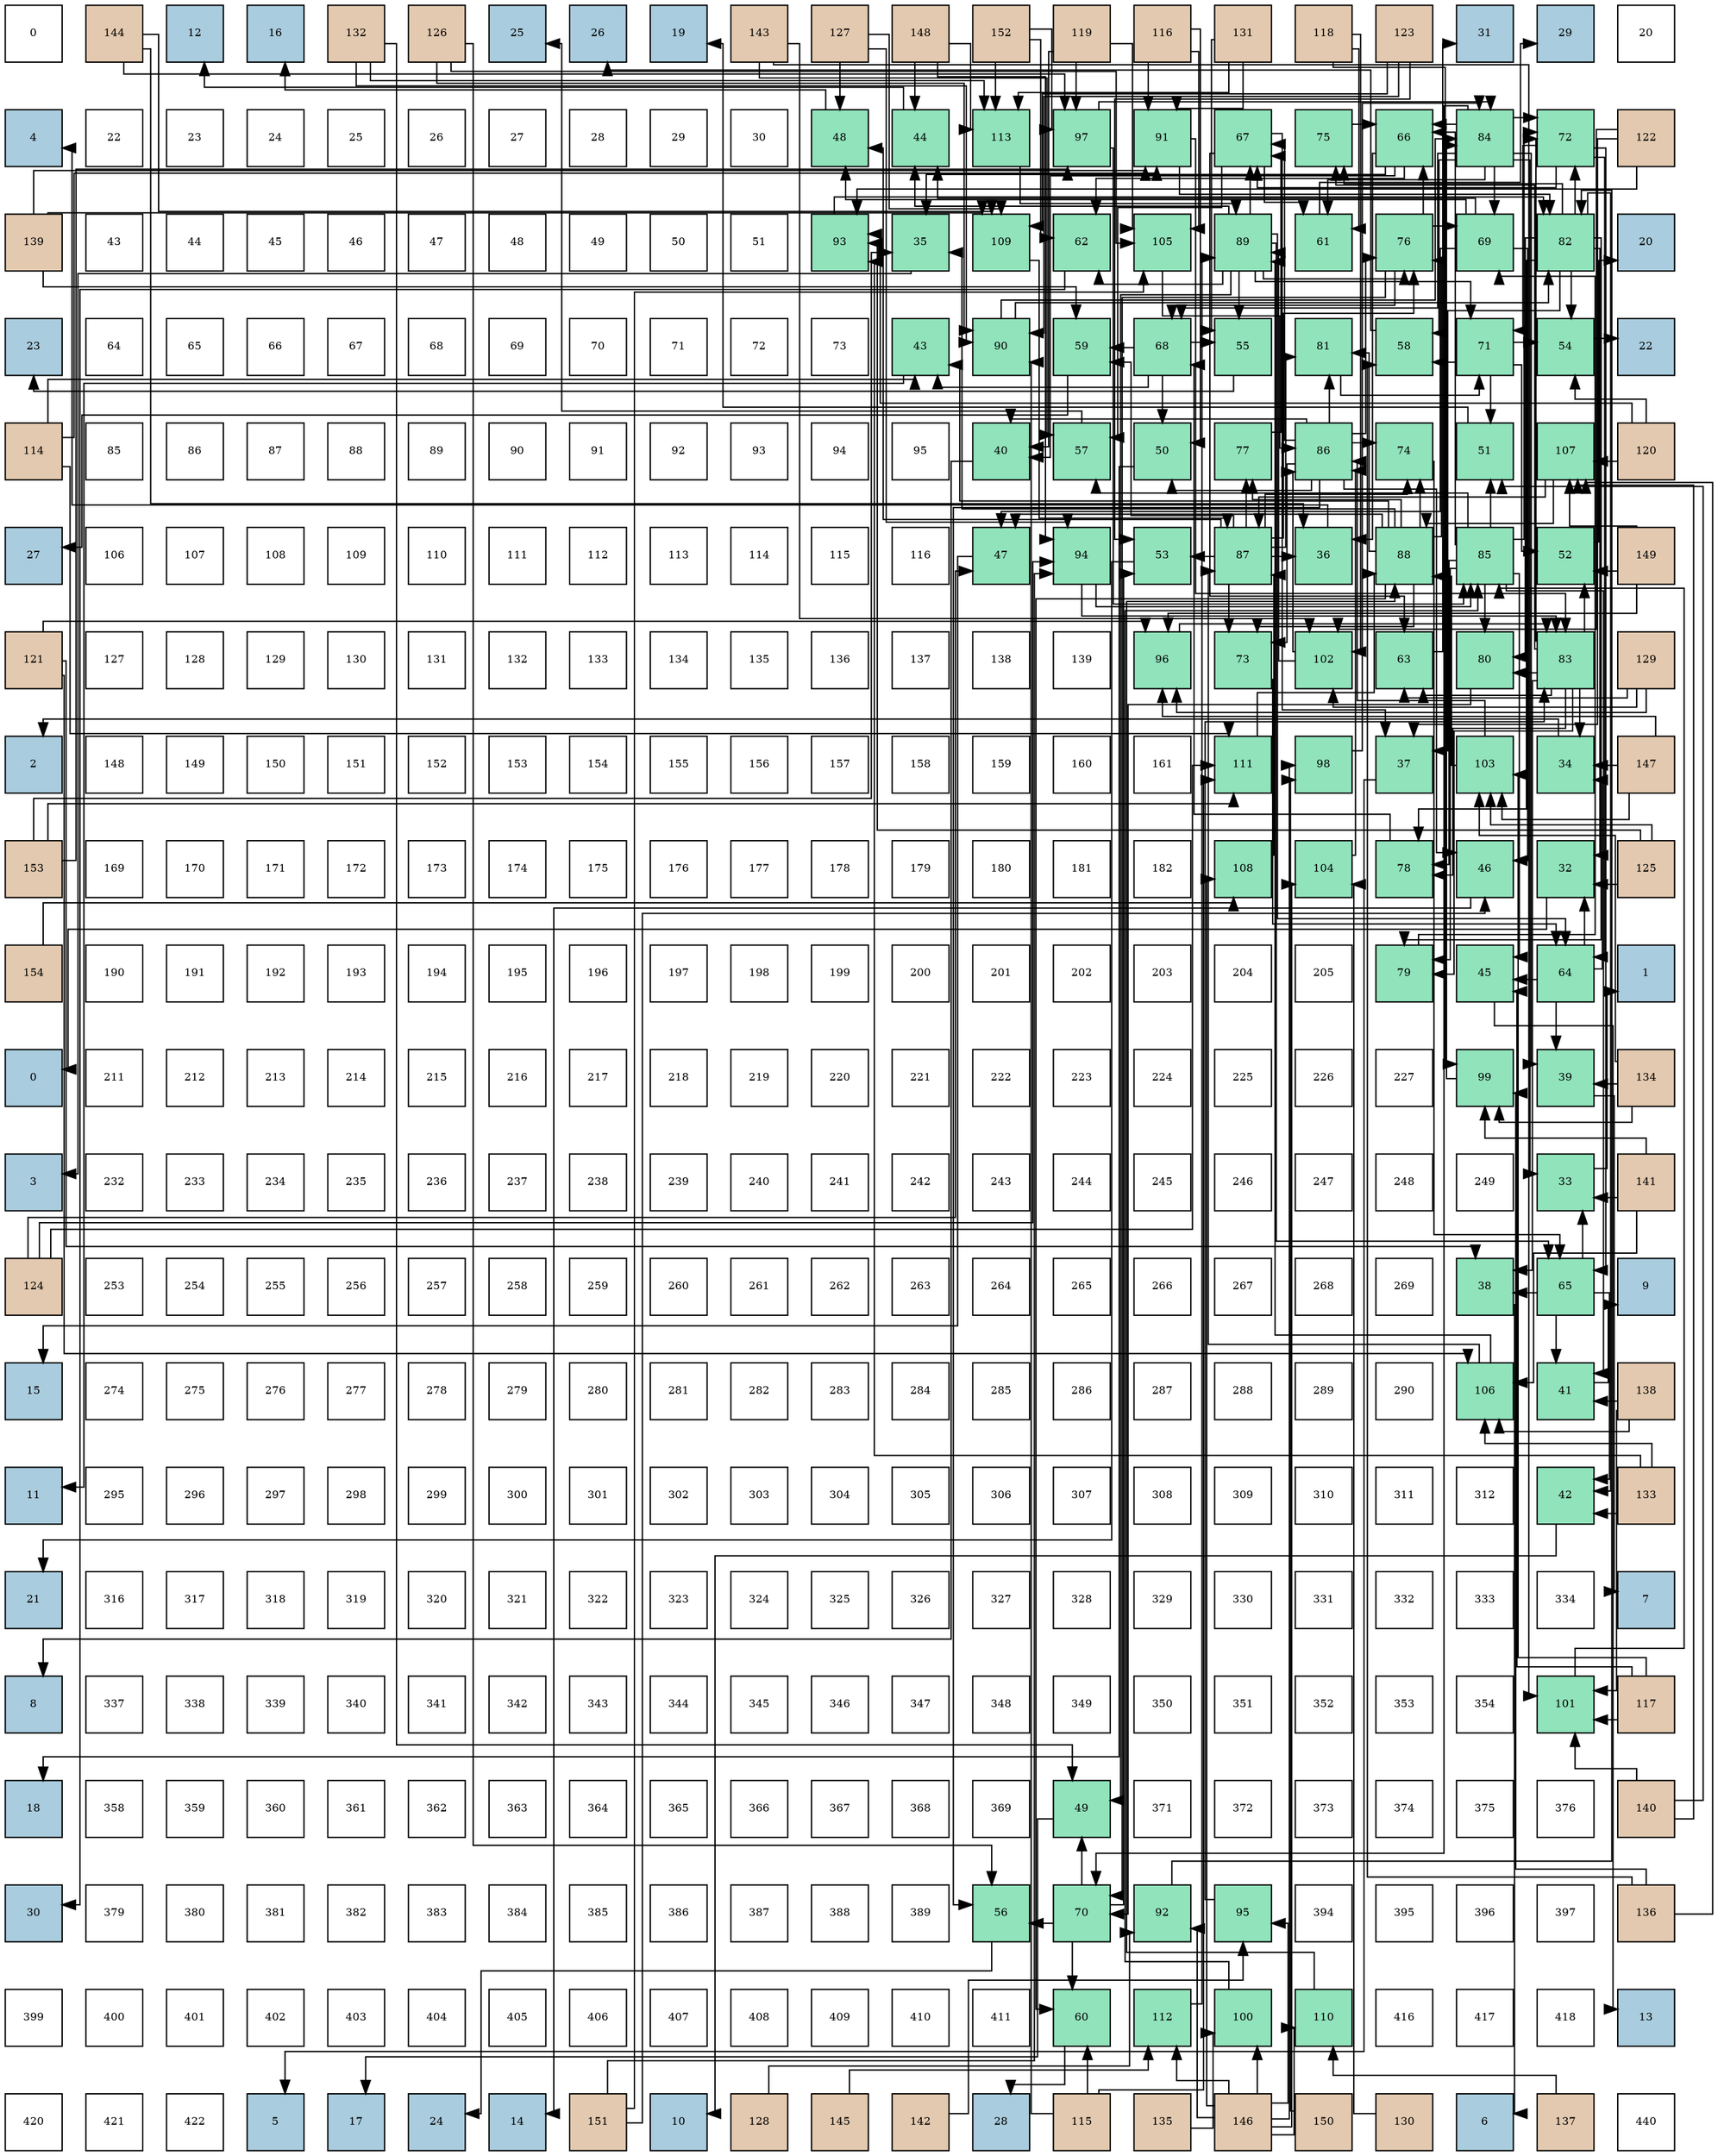digraph layout{
 rankdir=TB;
 splines=ortho;
 node [style=filled shape=square fixedsize=true width=0.6];
0[label="0", fontsize=8, fillcolor="#ffffff"];
1[label="144", fontsize=8, fillcolor="#e3c9af"];
2[label="12", fontsize=8, fillcolor="#a9ccde"];
3[label="16", fontsize=8, fillcolor="#a9ccde"];
4[label="132", fontsize=8, fillcolor="#e3c9af"];
5[label="126", fontsize=8, fillcolor="#e3c9af"];
6[label="25", fontsize=8, fillcolor="#a9ccde"];
7[label="26", fontsize=8, fillcolor="#a9ccde"];
8[label="19", fontsize=8, fillcolor="#a9ccde"];
9[label="143", fontsize=8, fillcolor="#e3c9af"];
10[label="127", fontsize=8, fillcolor="#e3c9af"];
11[label="148", fontsize=8, fillcolor="#e3c9af"];
12[label="152", fontsize=8, fillcolor="#e3c9af"];
13[label="119", fontsize=8, fillcolor="#e3c9af"];
14[label="116", fontsize=8, fillcolor="#e3c9af"];
15[label="131", fontsize=8, fillcolor="#e3c9af"];
16[label="118", fontsize=8, fillcolor="#e3c9af"];
17[label="123", fontsize=8, fillcolor="#e3c9af"];
18[label="31", fontsize=8, fillcolor="#a9ccde"];
19[label="29", fontsize=8, fillcolor="#a9ccde"];
20[label="20", fontsize=8, fillcolor="#ffffff"];
21[label="4", fontsize=8, fillcolor="#a9ccde"];
22[label="22", fontsize=8, fillcolor="#ffffff"];
23[label="23", fontsize=8, fillcolor="#ffffff"];
24[label="24", fontsize=8, fillcolor="#ffffff"];
25[label="25", fontsize=8, fillcolor="#ffffff"];
26[label="26", fontsize=8, fillcolor="#ffffff"];
27[label="27", fontsize=8, fillcolor="#ffffff"];
28[label="28", fontsize=8, fillcolor="#ffffff"];
29[label="29", fontsize=8, fillcolor="#ffffff"];
30[label="30", fontsize=8, fillcolor="#ffffff"];
31[label="48", fontsize=8, fillcolor="#91e3bb"];
32[label="44", fontsize=8, fillcolor="#91e3bb"];
33[label="113", fontsize=8, fillcolor="#91e3bb"];
34[label="97", fontsize=8, fillcolor="#91e3bb"];
35[label="91", fontsize=8, fillcolor="#91e3bb"];
36[label="67", fontsize=8, fillcolor="#91e3bb"];
37[label="75", fontsize=8, fillcolor="#91e3bb"];
38[label="66", fontsize=8, fillcolor="#91e3bb"];
39[label="84", fontsize=8, fillcolor="#91e3bb"];
40[label="72", fontsize=8, fillcolor="#91e3bb"];
41[label="122", fontsize=8, fillcolor="#e3c9af"];
42[label="139", fontsize=8, fillcolor="#e3c9af"];
43[label="43", fontsize=8, fillcolor="#ffffff"];
44[label="44", fontsize=8, fillcolor="#ffffff"];
45[label="45", fontsize=8, fillcolor="#ffffff"];
46[label="46", fontsize=8, fillcolor="#ffffff"];
47[label="47", fontsize=8, fillcolor="#ffffff"];
48[label="48", fontsize=8, fillcolor="#ffffff"];
49[label="49", fontsize=8, fillcolor="#ffffff"];
50[label="50", fontsize=8, fillcolor="#ffffff"];
51[label="51", fontsize=8, fillcolor="#ffffff"];
52[label="93", fontsize=8, fillcolor="#91e3bb"];
53[label="35", fontsize=8, fillcolor="#91e3bb"];
54[label="109", fontsize=8, fillcolor="#91e3bb"];
55[label="62", fontsize=8, fillcolor="#91e3bb"];
56[label="105", fontsize=8, fillcolor="#91e3bb"];
57[label="89", fontsize=8, fillcolor="#91e3bb"];
58[label="61", fontsize=8, fillcolor="#91e3bb"];
59[label="76", fontsize=8, fillcolor="#91e3bb"];
60[label="69", fontsize=8, fillcolor="#91e3bb"];
61[label="82", fontsize=8, fillcolor="#91e3bb"];
62[label="20", fontsize=8, fillcolor="#a9ccde"];
63[label="23", fontsize=8, fillcolor="#a9ccde"];
64[label="64", fontsize=8, fillcolor="#ffffff"];
65[label="65", fontsize=8, fillcolor="#ffffff"];
66[label="66", fontsize=8, fillcolor="#ffffff"];
67[label="67", fontsize=8, fillcolor="#ffffff"];
68[label="68", fontsize=8, fillcolor="#ffffff"];
69[label="69", fontsize=8, fillcolor="#ffffff"];
70[label="70", fontsize=8, fillcolor="#ffffff"];
71[label="71", fontsize=8, fillcolor="#ffffff"];
72[label="72", fontsize=8, fillcolor="#ffffff"];
73[label="73", fontsize=8, fillcolor="#ffffff"];
74[label="43", fontsize=8, fillcolor="#91e3bb"];
75[label="90", fontsize=8, fillcolor="#91e3bb"];
76[label="59", fontsize=8, fillcolor="#91e3bb"];
77[label="68", fontsize=8, fillcolor="#91e3bb"];
78[label="55", fontsize=8, fillcolor="#91e3bb"];
79[label="81", fontsize=8, fillcolor="#91e3bb"];
80[label="58", fontsize=8, fillcolor="#91e3bb"];
81[label="71", fontsize=8, fillcolor="#91e3bb"];
82[label="54", fontsize=8, fillcolor="#91e3bb"];
83[label="22", fontsize=8, fillcolor="#a9ccde"];
84[label="114", fontsize=8, fillcolor="#e3c9af"];
85[label="85", fontsize=8, fillcolor="#ffffff"];
86[label="86", fontsize=8, fillcolor="#ffffff"];
87[label="87", fontsize=8, fillcolor="#ffffff"];
88[label="88", fontsize=8, fillcolor="#ffffff"];
89[label="89", fontsize=8, fillcolor="#ffffff"];
90[label="90", fontsize=8, fillcolor="#ffffff"];
91[label="91", fontsize=8, fillcolor="#ffffff"];
92[label="92", fontsize=8, fillcolor="#ffffff"];
93[label="93", fontsize=8, fillcolor="#ffffff"];
94[label="94", fontsize=8, fillcolor="#ffffff"];
95[label="95", fontsize=8, fillcolor="#ffffff"];
96[label="40", fontsize=8, fillcolor="#91e3bb"];
97[label="57", fontsize=8, fillcolor="#91e3bb"];
98[label="50", fontsize=8, fillcolor="#91e3bb"];
99[label="77", fontsize=8, fillcolor="#91e3bb"];
100[label="86", fontsize=8, fillcolor="#91e3bb"];
101[label="74", fontsize=8, fillcolor="#91e3bb"];
102[label="51", fontsize=8, fillcolor="#91e3bb"];
103[label="107", fontsize=8, fillcolor="#91e3bb"];
104[label="120", fontsize=8, fillcolor="#e3c9af"];
105[label="27", fontsize=8, fillcolor="#a9ccde"];
106[label="106", fontsize=8, fillcolor="#ffffff"];
107[label="107", fontsize=8, fillcolor="#ffffff"];
108[label="108", fontsize=8, fillcolor="#ffffff"];
109[label="109", fontsize=8, fillcolor="#ffffff"];
110[label="110", fontsize=8, fillcolor="#ffffff"];
111[label="111", fontsize=8, fillcolor="#ffffff"];
112[label="112", fontsize=8, fillcolor="#ffffff"];
113[label="113", fontsize=8, fillcolor="#ffffff"];
114[label="114", fontsize=8, fillcolor="#ffffff"];
115[label="115", fontsize=8, fillcolor="#ffffff"];
116[label="116", fontsize=8, fillcolor="#ffffff"];
117[label="47", fontsize=8, fillcolor="#91e3bb"];
118[label="94", fontsize=8, fillcolor="#91e3bb"];
119[label="53", fontsize=8, fillcolor="#91e3bb"];
120[label="87", fontsize=8, fillcolor="#91e3bb"];
121[label="36", fontsize=8, fillcolor="#91e3bb"];
122[label="88", fontsize=8, fillcolor="#91e3bb"];
123[label="85", fontsize=8, fillcolor="#91e3bb"];
124[label="52", fontsize=8, fillcolor="#91e3bb"];
125[label="149", fontsize=8, fillcolor="#e3c9af"];
126[label="121", fontsize=8, fillcolor="#e3c9af"];
127[label="127", fontsize=8, fillcolor="#ffffff"];
128[label="128", fontsize=8, fillcolor="#ffffff"];
129[label="129", fontsize=8, fillcolor="#ffffff"];
130[label="130", fontsize=8, fillcolor="#ffffff"];
131[label="131", fontsize=8, fillcolor="#ffffff"];
132[label="132", fontsize=8, fillcolor="#ffffff"];
133[label="133", fontsize=8, fillcolor="#ffffff"];
134[label="134", fontsize=8, fillcolor="#ffffff"];
135[label="135", fontsize=8, fillcolor="#ffffff"];
136[label="136", fontsize=8, fillcolor="#ffffff"];
137[label="137", fontsize=8, fillcolor="#ffffff"];
138[label="138", fontsize=8, fillcolor="#ffffff"];
139[label="139", fontsize=8, fillcolor="#ffffff"];
140[label="96", fontsize=8, fillcolor="#91e3bb"];
141[label="73", fontsize=8, fillcolor="#91e3bb"];
142[label="102", fontsize=8, fillcolor="#91e3bb"];
143[label="63", fontsize=8, fillcolor="#91e3bb"];
144[label="80", fontsize=8, fillcolor="#91e3bb"];
145[label="83", fontsize=8, fillcolor="#91e3bb"];
146[label="129", fontsize=8, fillcolor="#e3c9af"];
147[label="2", fontsize=8, fillcolor="#a9ccde"];
148[label="148", fontsize=8, fillcolor="#ffffff"];
149[label="149", fontsize=8, fillcolor="#ffffff"];
150[label="150", fontsize=8, fillcolor="#ffffff"];
151[label="151", fontsize=8, fillcolor="#ffffff"];
152[label="152", fontsize=8, fillcolor="#ffffff"];
153[label="153", fontsize=8, fillcolor="#ffffff"];
154[label="154", fontsize=8, fillcolor="#ffffff"];
155[label="155", fontsize=8, fillcolor="#ffffff"];
156[label="156", fontsize=8, fillcolor="#ffffff"];
157[label="157", fontsize=8, fillcolor="#ffffff"];
158[label="158", fontsize=8, fillcolor="#ffffff"];
159[label="159", fontsize=8, fillcolor="#ffffff"];
160[label="160", fontsize=8, fillcolor="#ffffff"];
161[label="161", fontsize=8, fillcolor="#ffffff"];
162[label="111", fontsize=8, fillcolor="#91e3bb"];
163[label="98", fontsize=8, fillcolor="#91e3bb"];
164[label="37", fontsize=8, fillcolor="#91e3bb"];
165[label="103", fontsize=8, fillcolor="#91e3bb"];
166[label="34", fontsize=8, fillcolor="#91e3bb"];
167[label="147", fontsize=8, fillcolor="#e3c9af"];
168[label="153", fontsize=8, fillcolor="#e3c9af"];
169[label="169", fontsize=8, fillcolor="#ffffff"];
170[label="170", fontsize=8, fillcolor="#ffffff"];
171[label="171", fontsize=8, fillcolor="#ffffff"];
172[label="172", fontsize=8, fillcolor="#ffffff"];
173[label="173", fontsize=8, fillcolor="#ffffff"];
174[label="174", fontsize=8, fillcolor="#ffffff"];
175[label="175", fontsize=8, fillcolor="#ffffff"];
176[label="176", fontsize=8, fillcolor="#ffffff"];
177[label="177", fontsize=8, fillcolor="#ffffff"];
178[label="178", fontsize=8, fillcolor="#ffffff"];
179[label="179", fontsize=8, fillcolor="#ffffff"];
180[label="180", fontsize=8, fillcolor="#ffffff"];
181[label="181", fontsize=8, fillcolor="#ffffff"];
182[label="182", fontsize=8, fillcolor="#ffffff"];
183[label="108", fontsize=8, fillcolor="#91e3bb"];
184[label="104", fontsize=8, fillcolor="#91e3bb"];
185[label="78", fontsize=8, fillcolor="#91e3bb"];
186[label="46", fontsize=8, fillcolor="#91e3bb"];
187[label="32", fontsize=8, fillcolor="#91e3bb"];
188[label="125", fontsize=8, fillcolor="#e3c9af"];
189[label="154", fontsize=8, fillcolor="#e3c9af"];
190[label="190", fontsize=8, fillcolor="#ffffff"];
191[label="191", fontsize=8, fillcolor="#ffffff"];
192[label="192", fontsize=8, fillcolor="#ffffff"];
193[label="193", fontsize=8, fillcolor="#ffffff"];
194[label="194", fontsize=8, fillcolor="#ffffff"];
195[label="195", fontsize=8, fillcolor="#ffffff"];
196[label="196", fontsize=8, fillcolor="#ffffff"];
197[label="197", fontsize=8, fillcolor="#ffffff"];
198[label="198", fontsize=8, fillcolor="#ffffff"];
199[label="199", fontsize=8, fillcolor="#ffffff"];
200[label="200", fontsize=8, fillcolor="#ffffff"];
201[label="201", fontsize=8, fillcolor="#ffffff"];
202[label="202", fontsize=8, fillcolor="#ffffff"];
203[label="203", fontsize=8, fillcolor="#ffffff"];
204[label="204", fontsize=8, fillcolor="#ffffff"];
205[label="205", fontsize=8, fillcolor="#ffffff"];
206[label="79", fontsize=8, fillcolor="#91e3bb"];
207[label="45", fontsize=8, fillcolor="#91e3bb"];
208[label="64", fontsize=8, fillcolor="#91e3bb"];
209[label="1", fontsize=8, fillcolor="#a9ccde"];
210[label="0", fontsize=8, fillcolor="#a9ccde"];
211[label="211", fontsize=8, fillcolor="#ffffff"];
212[label="212", fontsize=8, fillcolor="#ffffff"];
213[label="213", fontsize=8, fillcolor="#ffffff"];
214[label="214", fontsize=8, fillcolor="#ffffff"];
215[label="215", fontsize=8, fillcolor="#ffffff"];
216[label="216", fontsize=8, fillcolor="#ffffff"];
217[label="217", fontsize=8, fillcolor="#ffffff"];
218[label="218", fontsize=8, fillcolor="#ffffff"];
219[label="219", fontsize=8, fillcolor="#ffffff"];
220[label="220", fontsize=8, fillcolor="#ffffff"];
221[label="221", fontsize=8, fillcolor="#ffffff"];
222[label="222", fontsize=8, fillcolor="#ffffff"];
223[label="223", fontsize=8, fillcolor="#ffffff"];
224[label="224", fontsize=8, fillcolor="#ffffff"];
225[label="225", fontsize=8, fillcolor="#ffffff"];
226[label="226", fontsize=8, fillcolor="#ffffff"];
227[label="227", fontsize=8, fillcolor="#ffffff"];
228[label="99", fontsize=8, fillcolor="#91e3bb"];
229[label="39", fontsize=8, fillcolor="#91e3bb"];
230[label="134", fontsize=8, fillcolor="#e3c9af"];
231[label="3", fontsize=8, fillcolor="#a9ccde"];
232[label="232", fontsize=8, fillcolor="#ffffff"];
233[label="233", fontsize=8, fillcolor="#ffffff"];
234[label="234", fontsize=8, fillcolor="#ffffff"];
235[label="235", fontsize=8, fillcolor="#ffffff"];
236[label="236", fontsize=8, fillcolor="#ffffff"];
237[label="237", fontsize=8, fillcolor="#ffffff"];
238[label="238", fontsize=8, fillcolor="#ffffff"];
239[label="239", fontsize=8, fillcolor="#ffffff"];
240[label="240", fontsize=8, fillcolor="#ffffff"];
241[label="241", fontsize=8, fillcolor="#ffffff"];
242[label="242", fontsize=8, fillcolor="#ffffff"];
243[label="243", fontsize=8, fillcolor="#ffffff"];
244[label="244", fontsize=8, fillcolor="#ffffff"];
245[label="245", fontsize=8, fillcolor="#ffffff"];
246[label="246", fontsize=8, fillcolor="#ffffff"];
247[label="247", fontsize=8, fillcolor="#ffffff"];
248[label="248", fontsize=8, fillcolor="#ffffff"];
249[label="249", fontsize=8, fillcolor="#ffffff"];
250[label="33", fontsize=8, fillcolor="#91e3bb"];
251[label="141", fontsize=8, fillcolor="#e3c9af"];
252[label="124", fontsize=8, fillcolor="#e3c9af"];
253[label="253", fontsize=8, fillcolor="#ffffff"];
254[label="254", fontsize=8, fillcolor="#ffffff"];
255[label="255", fontsize=8, fillcolor="#ffffff"];
256[label="256", fontsize=8, fillcolor="#ffffff"];
257[label="257", fontsize=8, fillcolor="#ffffff"];
258[label="258", fontsize=8, fillcolor="#ffffff"];
259[label="259", fontsize=8, fillcolor="#ffffff"];
260[label="260", fontsize=8, fillcolor="#ffffff"];
261[label="261", fontsize=8, fillcolor="#ffffff"];
262[label="262", fontsize=8, fillcolor="#ffffff"];
263[label="263", fontsize=8, fillcolor="#ffffff"];
264[label="264", fontsize=8, fillcolor="#ffffff"];
265[label="265", fontsize=8, fillcolor="#ffffff"];
266[label="266", fontsize=8, fillcolor="#ffffff"];
267[label="267", fontsize=8, fillcolor="#ffffff"];
268[label="268", fontsize=8, fillcolor="#ffffff"];
269[label="269", fontsize=8, fillcolor="#ffffff"];
270[label="38", fontsize=8, fillcolor="#91e3bb"];
271[label="65", fontsize=8, fillcolor="#91e3bb"];
272[label="9", fontsize=8, fillcolor="#a9ccde"];
273[label="15", fontsize=8, fillcolor="#a9ccde"];
274[label="274", fontsize=8, fillcolor="#ffffff"];
275[label="275", fontsize=8, fillcolor="#ffffff"];
276[label="276", fontsize=8, fillcolor="#ffffff"];
277[label="277", fontsize=8, fillcolor="#ffffff"];
278[label="278", fontsize=8, fillcolor="#ffffff"];
279[label="279", fontsize=8, fillcolor="#ffffff"];
280[label="280", fontsize=8, fillcolor="#ffffff"];
281[label="281", fontsize=8, fillcolor="#ffffff"];
282[label="282", fontsize=8, fillcolor="#ffffff"];
283[label="283", fontsize=8, fillcolor="#ffffff"];
284[label="284", fontsize=8, fillcolor="#ffffff"];
285[label="285", fontsize=8, fillcolor="#ffffff"];
286[label="286", fontsize=8, fillcolor="#ffffff"];
287[label="287", fontsize=8, fillcolor="#ffffff"];
288[label="288", fontsize=8, fillcolor="#ffffff"];
289[label="289", fontsize=8, fillcolor="#ffffff"];
290[label="290", fontsize=8, fillcolor="#ffffff"];
291[label="106", fontsize=8, fillcolor="#91e3bb"];
292[label="41", fontsize=8, fillcolor="#91e3bb"];
293[label="138", fontsize=8, fillcolor="#e3c9af"];
294[label="11", fontsize=8, fillcolor="#a9ccde"];
295[label="295", fontsize=8, fillcolor="#ffffff"];
296[label="296", fontsize=8, fillcolor="#ffffff"];
297[label="297", fontsize=8, fillcolor="#ffffff"];
298[label="298", fontsize=8, fillcolor="#ffffff"];
299[label="299", fontsize=8, fillcolor="#ffffff"];
300[label="300", fontsize=8, fillcolor="#ffffff"];
301[label="301", fontsize=8, fillcolor="#ffffff"];
302[label="302", fontsize=8, fillcolor="#ffffff"];
303[label="303", fontsize=8, fillcolor="#ffffff"];
304[label="304", fontsize=8, fillcolor="#ffffff"];
305[label="305", fontsize=8, fillcolor="#ffffff"];
306[label="306", fontsize=8, fillcolor="#ffffff"];
307[label="307", fontsize=8, fillcolor="#ffffff"];
308[label="308", fontsize=8, fillcolor="#ffffff"];
309[label="309", fontsize=8, fillcolor="#ffffff"];
310[label="310", fontsize=8, fillcolor="#ffffff"];
311[label="311", fontsize=8, fillcolor="#ffffff"];
312[label="312", fontsize=8, fillcolor="#ffffff"];
313[label="42", fontsize=8, fillcolor="#91e3bb"];
314[label="133", fontsize=8, fillcolor="#e3c9af"];
315[label="21", fontsize=8, fillcolor="#a9ccde"];
316[label="316", fontsize=8, fillcolor="#ffffff"];
317[label="317", fontsize=8, fillcolor="#ffffff"];
318[label="318", fontsize=8, fillcolor="#ffffff"];
319[label="319", fontsize=8, fillcolor="#ffffff"];
320[label="320", fontsize=8, fillcolor="#ffffff"];
321[label="321", fontsize=8, fillcolor="#ffffff"];
322[label="322", fontsize=8, fillcolor="#ffffff"];
323[label="323", fontsize=8, fillcolor="#ffffff"];
324[label="324", fontsize=8, fillcolor="#ffffff"];
325[label="325", fontsize=8, fillcolor="#ffffff"];
326[label="326", fontsize=8, fillcolor="#ffffff"];
327[label="327", fontsize=8, fillcolor="#ffffff"];
328[label="328", fontsize=8, fillcolor="#ffffff"];
329[label="329", fontsize=8, fillcolor="#ffffff"];
330[label="330", fontsize=8, fillcolor="#ffffff"];
331[label="331", fontsize=8, fillcolor="#ffffff"];
332[label="332", fontsize=8, fillcolor="#ffffff"];
333[label="333", fontsize=8, fillcolor="#ffffff"];
334[label="334", fontsize=8, fillcolor="#ffffff"];
335[label="7", fontsize=8, fillcolor="#a9ccde"];
336[label="8", fontsize=8, fillcolor="#a9ccde"];
337[label="337", fontsize=8, fillcolor="#ffffff"];
338[label="338", fontsize=8, fillcolor="#ffffff"];
339[label="339", fontsize=8, fillcolor="#ffffff"];
340[label="340", fontsize=8, fillcolor="#ffffff"];
341[label="341", fontsize=8, fillcolor="#ffffff"];
342[label="342", fontsize=8, fillcolor="#ffffff"];
343[label="343", fontsize=8, fillcolor="#ffffff"];
344[label="344", fontsize=8, fillcolor="#ffffff"];
345[label="345", fontsize=8, fillcolor="#ffffff"];
346[label="346", fontsize=8, fillcolor="#ffffff"];
347[label="347", fontsize=8, fillcolor="#ffffff"];
348[label="348", fontsize=8, fillcolor="#ffffff"];
349[label="349", fontsize=8, fillcolor="#ffffff"];
350[label="350", fontsize=8, fillcolor="#ffffff"];
351[label="351", fontsize=8, fillcolor="#ffffff"];
352[label="352", fontsize=8, fillcolor="#ffffff"];
353[label="353", fontsize=8, fillcolor="#ffffff"];
354[label="354", fontsize=8, fillcolor="#ffffff"];
355[label="101", fontsize=8, fillcolor="#91e3bb"];
356[label="117", fontsize=8, fillcolor="#e3c9af"];
357[label="18", fontsize=8, fillcolor="#a9ccde"];
358[label="358", fontsize=8, fillcolor="#ffffff"];
359[label="359", fontsize=8, fillcolor="#ffffff"];
360[label="360", fontsize=8, fillcolor="#ffffff"];
361[label="361", fontsize=8, fillcolor="#ffffff"];
362[label="362", fontsize=8, fillcolor="#ffffff"];
363[label="363", fontsize=8, fillcolor="#ffffff"];
364[label="364", fontsize=8, fillcolor="#ffffff"];
365[label="365", fontsize=8, fillcolor="#ffffff"];
366[label="366", fontsize=8, fillcolor="#ffffff"];
367[label="367", fontsize=8, fillcolor="#ffffff"];
368[label="368", fontsize=8, fillcolor="#ffffff"];
369[label="369", fontsize=8, fillcolor="#ffffff"];
370[label="49", fontsize=8, fillcolor="#91e3bb"];
371[label="371", fontsize=8, fillcolor="#ffffff"];
372[label="372", fontsize=8, fillcolor="#ffffff"];
373[label="373", fontsize=8, fillcolor="#ffffff"];
374[label="374", fontsize=8, fillcolor="#ffffff"];
375[label="375", fontsize=8, fillcolor="#ffffff"];
376[label="376", fontsize=8, fillcolor="#ffffff"];
377[label="140", fontsize=8, fillcolor="#e3c9af"];
378[label="30", fontsize=8, fillcolor="#a9ccde"];
379[label="379", fontsize=8, fillcolor="#ffffff"];
380[label="380", fontsize=8, fillcolor="#ffffff"];
381[label="381", fontsize=8, fillcolor="#ffffff"];
382[label="382", fontsize=8, fillcolor="#ffffff"];
383[label="383", fontsize=8, fillcolor="#ffffff"];
384[label="384", fontsize=8, fillcolor="#ffffff"];
385[label="385", fontsize=8, fillcolor="#ffffff"];
386[label="386", fontsize=8, fillcolor="#ffffff"];
387[label="387", fontsize=8, fillcolor="#ffffff"];
388[label="388", fontsize=8, fillcolor="#ffffff"];
389[label="389", fontsize=8, fillcolor="#ffffff"];
390[label="56", fontsize=8, fillcolor="#91e3bb"];
391[label="70", fontsize=8, fillcolor="#91e3bb"];
392[label="92", fontsize=8, fillcolor="#91e3bb"];
393[label="95", fontsize=8, fillcolor="#91e3bb"];
394[label="394", fontsize=8, fillcolor="#ffffff"];
395[label="395", fontsize=8, fillcolor="#ffffff"];
396[label="396", fontsize=8, fillcolor="#ffffff"];
397[label="397", fontsize=8, fillcolor="#ffffff"];
398[label="136", fontsize=8, fillcolor="#e3c9af"];
399[label="399", fontsize=8, fillcolor="#ffffff"];
400[label="400", fontsize=8, fillcolor="#ffffff"];
401[label="401", fontsize=8, fillcolor="#ffffff"];
402[label="402", fontsize=8, fillcolor="#ffffff"];
403[label="403", fontsize=8, fillcolor="#ffffff"];
404[label="404", fontsize=8, fillcolor="#ffffff"];
405[label="405", fontsize=8, fillcolor="#ffffff"];
406[label="406", fontsize=8, fillcolor="#ffffff"];
407[label="407", fontsize=8, fillcolor="#ffffff"];
408[label="408", fontsize=8, fillcolor="#ffffff"];
409[label="409", fontsize=8, fillcolor="#ffffff"];
410[label="410", fontsize=8, fillcolor="#ffffff"];
411[label="411", fontsize=8, fillcolor="#ffffff"];
412[label="60", fontsize=8, fillcolor="#91e3bb"];
413[label="112", fontsize=8, fillcolor="#91e3bb"];
414[label="100", fontsize=8, fillcolor="#91e3bb"];
415[label="110", fontsize=8, fillcolor="#91e3bb"];
416[label="416", fontsize=8, fillcolor="#ffffff"];
417[label="417", fontsize=8, fillcolor="#ffffff"];
418[label="418", fontsize=8, fillcolor="#ffffff"];
419[label="13", fontsize=8, fillcolor="#a9ccde"];
420[label="420", fontsize=8, fillcolor="#ffffff"];
421[label="421", fontsize=8, fillcolor="#ffffff"];
422[label="422", fontsize=8, fillcolor="#ffffff"];
423[label="5", fontsize=8, fillcolor="#a9ccde"];
424[label="17", fontsize=8, fillcolor="#a9ccde"];
425[label="24", fontsize=8, fillcolor="#a9ccde"];
426[label="14", fontsize=8, fillcolor="#a9ccde"];
427[label="151", fontsize=8, fillcolor="#e3c9af"];
428[label="10", fontsize=8, fillcolor="#a9ccde"];
429[label="128", fontsize=8, fillcolor="#e3c9af"];
430[label="145", fontsize=8, fillcolor="#e3c9af"];
431[label="142", fontsize=8, fillcolor="#e3c9af"];
432[label="28", fontsize=8, fillcolor="#a9ccde"];
433[label="115", fontsize=8, fillcolor="#e3c9af"];
434[label="135", fontsize=8, fillcolor="#e3c9af"];
435[label="146", fontsize=8, fillcolor="#e3c9af"];
436[label="150", fontsize=8, fillcolor="#e3c9af"];
437[label="130", fontsize=8, fillcolor="#e3c9af"];
438[label="6", fontsize=8, fillcolor="#a9ccde"];
439[label="137", fontsize=8, fillcolor="#e3c9af"];
440[label="440", fontsize=8, fillcolor="#ffffff"];
edge [constraint=false, style=vis];187 -> 210;
250 -> 209;
166 -> 147;
53 -> 231;
121 -> 21;
164 -> 423;
270 -> 438;
229 -> 335;
96 -> 336;
292 -> 272;
313 -> 428;
74 -> 294;
32 -> 2;
207 -> 419;
186 -> 426;
117 -> 273;
31 -> 3;
370 -> 424;
98 -> 357;
102 -> 8;
124 -> 62;
119 -> 315;
82 -> 83;
78 -> 63;
390 -> 425;
97 -> 6;
80 -> 7;
76 -> 105;
412 -> 432;
58 -> 19;
55 -> 378;
143 -> 18;
208 -> 187;
208 -> 166;
208 -> 229;
208 -> 207;
271 -> 250;
271 -> 270;
271 -> 292;
271 -> 313;
38 -> 53;
38 -> 121;
38 -> 96;
38 -> 55;
36 -> 164;
36 -> 97;
36 -> 58;
36 -> 143;
77 -> 74;
77 -> 98;
77 -> 78;
77 -> 76;
60 -> 32;
60 -> 186;
60 -> 117;
60 -> 31;
391 -> 370;
391 -> 119;
391 -> 390;
391 -> 412;
81 -> 102;
81 -> 124;
81 -> 82;
81 -> 80;
40 -> 208;
40 -> 271;
40 -> 36;
40 -> 81;
141 -> 208;
101 -> 271;
37 -> 38;
59 -> 38;
59 -> 77;
59 -> 60;
59 -> 391;
99 -> 36;
185 -> 77;
206 -> 60;
144 -> 391;
79 -> 81;
61 -> 187;
61 -> 164;
61 -> 313;
61 -> 82;
61 -> 40;
61 -> 37;
61 -> 185;
61 -> 206;
61 -> 144;
145 -> 166;
145 -> 270;
145 -> 124;
145 -> 143;
145 -> 40;
145 -> 37;
145 -> 185;
145 -> 206;
145 -> 144;
39 -> 250;
39 -> 229;
39 -> 80;
39 -> 58;
39 -> 38;
39 -> 77;
39 -> 60;
39 -> 391;
39 -> 40;
123 -> 292;
123 -> 207;
123 -> 102;
123 -> 97;
123 -> 38;
123 -> 40;
123 -> 185;
123 -> 206;
123 -> 144;
100 -> 96;
100 -> 186;
100 -> 98;
100 -> 390;
100 -> 36;
100 -> 141;
100 -> 101;
100 -> 59;
100 -> 79;
120 -> 121;
120 -> 31;
120 -> 119;
120 -> 76;
120 -> 141;
120 -> 101;
120 -> 59;
120 -> 99;
120 -> 79;
122 -> 53;
122 -> 74;
122 -> 117;
122 -> 412;
122 -> 141;
122 -> 101;
122 -> 59;
122 -> 99;
122 -> 79;
57 -> 32;
57 -> 370;
57 -> 78;
57 -> 55;
57 -> 208;
57 -> 271;
57 -> 36;
57 -> 81;
57 -> 59;
75 -> 61;
75 -> 39;
35 -> 61;
35 -> 145;
392 -> 61;
52 -> 61;
118 -> 145;
118 -> 123;
393 -> 145;
140 -> 145;
34 -> 39;
34 -> 123;
163 -> 39;
228 -> 39;
414 -> 123;
355 -> 123;
142 -> 100;
142 -> 57;
165 -> 100;
165 -> 122;
184 -> 100;
56 -> 100;
291 -> 120;
291 -> 57;
103 -> 120;
103 -> 122;
183 -> 120;
54 -> 120;
415 -> 122;
162 -> 122;
413 -> 57;
33 -> 57;
84 -> 74;
84 -> 35;
84 -> 162;
433 -> 412;
433 -> 75;
433 -> 162;
14 -> 98;
14 -> 35;
14 -> 56;
356 -> 207;
356 -> 355;
356 -> 165;
16 -> 58;
16 -> 228;
16 -> 142;
13 -> 96;
13 -> 34;
13 -> 56;
104 -> 82;
104 -> 52;
104 -> 103;
126 -> 270;
126 -> 140;
126 -> 291;
41 -> 164;
41 -> 52;
41 -> 142;
17 -> 119;
17 -> 75;
17 -> 54;
252 -> 117;
252 -> 118;
252 -> 162;
188 -> 187;
188 -> 52;
188 -> 165;
5 -> 390;
5 -> 75;
5 -> 56;
10 -> 31;
10 -> 118;
10 -> 54;
429 -> 392;
146 -> 143;
146 -> 140;
146 -> 142;
437 -> 184;
15 -> 78;
15 -> 35;
15 -> 33;
4 -> 370;
4 -> 75;
4 -> 33;
314 -> 313;
314 -> 52;
314 -> 291;
230 -> 229;
230 -> 228;
230 -> 165;
434 -> 414;
398 -> 80;
398 -> 228;
398 -> 103;
439 -> 415;
293 -> 292;
293 -> 355;
293 -> 291;
42 -> 76;
42 -> 35;
42 -> 54;
377 -> 102;
377 -> 355;
377 -> 103;
251 -> 250;
251 -> 228;
251 -> 291;
431 -> 393;
9 -> 97;
9 -> 355;
9 -> 142;
1 -> 121;
1 -> 34;
1 -> 54;
430 -> 413;
435 -> 392;
435 -> 393;
435 -> 163;
435 -> 414;
435 -> 184;
435 -> 183;
435 -> 415;
435 -> 413;
167 -> 166;
167 -> 140;
167 -> 165;
11 -> 32;
11 -> 118;
11 -> 33;
125 -> 124;
125 -> 140;
125 -> 103;
436 -> 163;
427 -> 186;
427 -> 118;
427 -> 56;
12 -> 55;
12 -> 34;
12 -> 33;
168 -> 53;
168 -> 34;
168 -> 162;
189 -> 183;
edge [constraint=true, style=invis];
0 -> 21 -> 42 -> 63 -> 84 -> 105 -> 126 -> 147 -> 168 -> 189 -> 210 -> 231 -> 252 -> 273 -> 294 -> 315 -> 336 -> 357 -> 378 -> 399 -> 420;
1 -> 22 -> 43 -> 64 -> 85 -> 106 -> 127 -> 148 -> 169 -> 190 -> 211 -> 232 -> 253 -> 274 -> 295 -> 316 -> 337 -> 358 -> 379 -> 400 -> 421;
2 -> 23 -> 44 -> 65 -> 86 -> 107 -> 128 -> 149 -> 170 -> 191 -> 212 -> 233 -> 254 -> 275 -> 296 -> 317 -> 338 -> 359 -> 380 -> 401 -> 422;
3 -> 24 -> 45 -> 66 -> 87 -> 108 -> 129 -> 150 -> 171 -> 192 -> 213 -> 234 -> 255 -> 276 -> 297 -> 318 -> 339 -> 360 -> 381 -> 402 -> 423;
4 -> 25 -> 46 -> 67 -> 88 -> 109 -> 130 -> 151 -> 172 -> 193 -> 214 -> 235 -> 256 -> 277 -> 298 -> 319 -> 340 -> 361 -> 382 -> 403 -> 424;
5 -> 26 -> 47 -> 68 -> 89 -> 110 -> 131 -> 152 -> 173 -> 194 -> 215 -> 236 -> 257 -> 278 -> 299 -> 320 -> 341 -> 362 -> 383 -> 404 -> 425;
6 -> 27 -> 48 -> 69 -> 90 -> 111 -> 132 -> 153 -> 174 -> 195 -> 216 -> 237 -> 258 -> 279 -> 300 -> 321 -> 342 -> 363 -> 384 -> 405 -> 426;
7 -> 28 -> 49 -> 70 -> 91 -> 112 -> 133 -> 154 -> 175 -> 196 -> 217 -> 238 -> 259 -> 280 -> 301 -> 322 -> 343 -> 364 -> 385 -> 406 -> 427;
8 -> 29 -> 50 -> 71 -> 92 -> 113 -> 134 -> 155 -> 176 -> 197 -> 218 -> 239 -> 260 -> 281 -> 302 -> 323 -> 344 -> 365 -> 386 -> 407 -> 428;
9 -> 30 -> 51 -> 72 -> 93 -> 114 -> 135 -> 156 -> 177 -> 198 -> 219 -> 240 -> 261 -> 282 -> 303 -> 324 -> 345 -> 366 -> 387 -> 408 -> 429;
10 -> 31 -> 52 -> 73 -> 94 -> 115 -> 136 -> 157 -> 178 -> 199 -> 220 -> 241 -> 262 -> 283 -> 304 -> 325 -> 346 -> 367 -> 388 -> 409 -> 430;
11 -> 32 -> 53 -> 74 -> 95 -> 116 -> 137 -> 158 -> 179 -> 200 -> 221 -> 242 -> 263 -> 284 -> 305 -> 326 -> 347 -> 368 -> 389 -> 410 -> 431;
12 -> 33 -> 54 -> 75 -> 96 -> 117 -> 138 -> 159 -> 180 -> 201 -> 222 -> 243 -> 264 -> 285 -> 306 -> 327 -> 348 -> 369 -> 390 -> 411 -> 432;
13 -> 34 -> 55 -> 76 -> 97 -> 118 -> 139 -> 160 -> 181 -> 202 -> 223 -> 244 -> 265 -> 286 -> 307 -> 328 -> 349 -> 370 -> 391 -> 412 -> 433;
14 -> 35 -> 56 -> 77 -> 98 -> 119 -> 140 -> 161 -> 182 -> 203 -> 224 -> 245 -> 266 -> 287 -> 308 -> 329 -> 350 -> 371 -> 392 -> 413 -> 434;
15 -> 36 -> 57 -> 78 -> 99 -> 120 -> 141 -> 162 -> 183 -> 204 -> 225 -> 246 -> 267 -> 288 -> 309 -> 330 -> 351 -> 372 -> 393 -> 414 -> 435;
16 -> 37 -> 58 -> 79 -> 100 -> 121 -> 142 -> 163 -> 184 -> 205 -> 226 -> 247 -> 268 -> 289 -> 310 -> 331 -> 352 -> 373 -> 394 -> 415 -> 436;
17 -> 38 -> 59 -> 80 -> 101 -> 122 -> 143 -> 164 -> 185 -> 206 -> 227 -> 248 -> 269 -> 290 -> 311 -> 332 -> 353 -> 374 -> 395 -> 416 -> 437;
18 -> 39 -> 60 -> 81 -> 102 -> 123 -> 144 -> 165 -> 186 -> 207 -> 228 -> 249 -> 270 -> 291 -> 312 -> 333 -> 354 -> 375 -> 396 -> 417 -> 438;
19 -> 40 -> 61 -> 82 -> 103 -> 124 -> 145 -> 166 -> 187 -> 208 -> 229 -> 250 -> 271 -> 292 -> 313 -> 334 -> 355 -> 376 -> 397 -> 418 -> 439;
20 -> 41 -> 62 -> 83 -> 104 -> 125 -> 146 -> 167 -> 188 -> 209 -> 230 -> 251 -> 272 -> 293 -> 314 -> 335 -> 356 -> 377 -> 398 -> 419 -> 440;
rank = same {0 -> 1 -> 2 -> 3 -> 4 -> 5 -> 6 -> 7 -> 8 -> 9 -> 10 -> 11 -> 12 -> 13 -> 14 -> 15 -> 16 -> 17 -> 18 -> 19 -> 20};
rank = same {21 -> 22 -> 23 -> 24 -> 25 -> 26 -> 27 -> 28 -> 29 -> 30 -> 31 -> 32 -> 33 -> 34 -> 35 -> 36 -> 37 -> 38 -> 39 -> 40 -> 41};
rank = same {42 -> 43 -> 44 -> 45 -> 46 -> 47 -> 48 -> 49 -> 50 -> 51 -> 52 -> 53 -> 54 -> 55 -> 56 -> 57 -> 58 -> 59 -> 60 -> 61 -> 62};
rank = same {63 -> 64 -> 65 -> 66 -> 67 -> 68 -> 69 -> 70 -> 71 -> 72 -> 73 -> 74 -> 75 -> 76 -> 77 -> 78 -> 79 -> 80 -> 81 -> 82 -> 83};
rank = same {84 -> 85 -> 86 -> 87 -> 88 -> 89 -> 90 -> 91 -> 92 -> 93 -> 94 -> 95 -> 96 -> 97 -> 98 -> 99 -> 100 -> 101 -> 102 -> 103 -> 104};
rank = same {105 -> 106 -> 107 -> 108 -> 109 -> 110 -> 111 -> 112 -> 113 -> 114 -> 115 -> 116 -> 117 -> 118 -> 119 -> 120 -> 121 -> 122 -> 123 -> 124 -> 125};
rank = same {126 -> 127 -> 128 -> 129 -> 130 -> 131 -> 132 -> 133 -> 134 -> 135 -> 136 -> 137 -> 138 -> 139 -> 140 -> 141 -> 142 -> 143 -> 144 -> 145 -> 146};
rank = same {147 -> 148 -> 149 -> 150 -> 151 -> 152 -> 153 -> 154 -> 155 -> 156 -> 157 -> 158 -> 159 -> 160 -> 161 -> 162 -> 163 -> 164 -> 165 -> 166 -> 167};
rank = same {168 -> 169 -> 170 -> 171 -> 172 -> 173 -> 174 -> 175 -> 176 -> 177 -> 178 -> 179 -> 180 -> 181 -> 182 -> 183 -> 184 -> 185 -> 186 -> 187 -> 188};
rank = same {189 -> 190 -> 191 -> 192 -> 193 -> 194 -> 195 -> 196 -> 197 -> 198 -> 199 -> 200 -> 201 -> 202 -> 203 -> 204 -> 205 -> 206 -> 207 -> 208 -> 209};
rank = same {210 -> 211 -> 212 -> 213 -> 214 -> 215 -> 216 -> 217 -> 218 -> 219 -> 220 -> 221 -> 222 -> 223 -> 224 -> 225 -> 226 -> 227 -> 228 -> 229 -> 230};
rank = same {231 -> 232 -> 233 -> 234 -> 235 -> 236 -> 237 -> 238 -> 239 -> 240 -> 241 -> 242 -> 243 -> 244 -> 245 -> 246 -> 247 -> 248 -> 249 -> 250 -> 251};
rank = same {252 -> 253 -> 254 -> 255 -> 256 -> 257 -> 258 -> 259 -> 260 -> 261 -> 262 -> 263 -> 264 -> 265 -> 266 -> 267 -> 268 -> 269 -> 270 -> 271 -> 272};
rank = same {273 -> 274 -> 275 -> 276 -> 277 -> 278 -> 279 -> 280 -> 281 -> 282 -> 283 -> 284 -> 285 -> 286 -> 287 -> 288 -> 289 -> 290 -> 291 -> 292 -> 293};
rank = same {294 -> 295 -> 296 -> 297 -> 298 -> 299 -> 300 -> 301 -> 302 -> 303 -> 304 -> 305 -> 306 -> 307 -> 308 -> 309 -> 310 -> 311 -> 312 -> 313 -> 314};
rank = same {315 -> 316 -> 317 -> 318 -> 319 -> 320 -> 321 -> 322 -> 323 -> 324 -> 325 -> 326 -> 327 -> 328 -> 329 -> 330 -> 331 -> 332 -> 333 -> 334 -> 335};
rank = same {336 -> 337 -> 338 -> 339 -> 340 -> 341 -> 342 -> 343 -> 344 -> 345 -> 346 -> 347 -> 348 -> 349 -> 350 -> 351 -> 352 -> 353 -> 354 -> 355 -> 356};
rank = same {357 -> 358 -> 359 -> 360 -> 361 -> 362 -> 363 -> 364 -> 365 -> 366 -> 367 -> 368 -> 369 -> 370 -> 371 -> 372 -> 373 -> 374 -> 375 -> 376 -> 377};
rank = same {378 -> 379 -> 380 -> 381 -> 382 -> 383 -> 384 -> 385 -> 386 -> 387 -> 388 -> 389 -> 390 -> 391 -> 392 -> 393 -> 394 -> 395 -> 396 -> 397 -> 398};
rank = same {399 -> 400 -> 401 -> 402 -> 403 -> 404 -> 405 -> 406 -> 407 -> 408 -> 409 -> 410 -> 411 -> 412 -> 413 -> 414 -> 415 -> 416 -> 417 -> 418 -> 419};
rank = same {420 -> 421 -> 422 -> 423 -> 424 -> 425 -> 426 -> 427 -> 428 -> 429 -> 430 -> 431 -> 432 -> 433 -> 434 -> 435 -> 436 -> 437 -> 438 -> 439 -> 440};
}